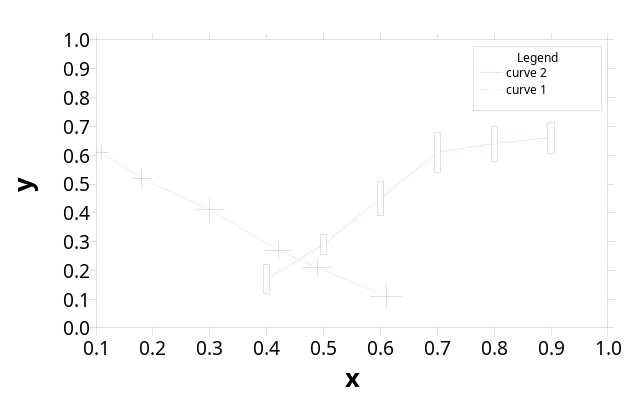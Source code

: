 {
  "sha1": "t10topa35xtt9tso0hq5iq4te8vkzmt",
  "insertion": {
    "when": "2024-06-04T17:28:45.679Z",
    "user": "plantuml@gmail.com"
  }
}
@startjcckit
data/curves = curve2 errors2 curve1 errors1
data/curve1/title = curve 1
data/curve1/x = 0.02 0.11  0.18  0.3   0.42  0.49 0.61
data/curve1/y = 0.68 0.61  0.52  0.41  0.27  0.21 0.11
data/errors1/x = 0.021 0.01  0.017 0.024 0.023 0.025 0.027
data/errors1/y = 0.034 0.028 0.031 0.039 0.03  0.032 0.041
data/curve2/title = curve 2
data/curve2/x = 0.4   0.5  0.6   0.7   0.8   0.9
data/curve2/y = 0.17  0.29 0.45  0.61  0.64  0.66
data/errors2/x = 0 0 0 0 0 0
data/errors2/y = 0.05 0.036 0.059 0.07 0.061 0.053

background = 0xDDDDDD

defaultCoordinateSystem/ticLabelAttributes/fontSize = 0.03
defaultCoordinateSystem/axisLabelAttributes/fontSize = 0.04
defaultCoordinateSystem/axisLabelAttributes/fontStyle = bold
plot/coordinateSystem/xAxis/ = defaultCoordinateSystem/
plot/coordinateSystem/xAxis/minimum = 	0.1
plot/coordinateSystem/yAxis/ = defaultCoordinateSystem/

plot/initialHintForNextCurve/className = jcckit.plot.PositionHint
plot/initialHintForNextCurve/origin = 0.06 0.1
#plot/initialHintForNextCurve/position = 0 0
plot/curveFactory/definitions = cdef1 edef1 cdef2 edef2
plot/curveFactory/cdef1/symbolFactory/className = jcckit.plot.ErrorBarFactory
plot/curveFactory/edef1/symbolFactory/className = jcckit.plot.ErrorBarFactory
plot/curveFactory/edef1/symbolFactory/attributes/className = jcckit.graphic.ShapeAttributes
plot/curveFactory/edef1/symbolFactory/attributes/fillColor = 0xcafe
plot/curveFactory/edef1/symbolFactory/attributes/lineColor = 0
plot/curveFactory/edef1/symbolFactory/size = 0.01
plot/curveFactory/edef1/withLine = false
plot/curveFactory/edef1/softClipping = false
plot/curveFactory/cdef2/symbolFactory/className = jcckit.plot.ErrorBarFactory
plot/curveFactory/cdef2/symbolFactory/symbolFactory/className = jcckit.plot.SquareSymbolFactory
plot/curveFactory/cdef2/symbolFactory/symbolFactory/attributes/className = jcckit.graphic.ShapeAttributes
plot/curveFactory/cdef2/symbolFactory/symbolFactory/attributes/fillColor = 0x40c0
plot/curveFactory/cdef2/symbolFactory/symbolFactory/attributes/lineColor = 
plot/curveFactory/edef2/ = plot/curveFactory/edef1/
plot/curveFactory/edef2/symbolFactory/attributes/fillColor = 
plot/curveFactory/edef2/symbolFactory/attributes/lineColor = 0
plot/curveFactory/edef2/symbolFactory/size = 0
@endjcckit
